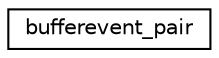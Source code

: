 digraph G
{
  edge [fontname="Helvetica",fontsize="10",labelfontname="Helvetica",labelfontsize="10"];
  node [fontname="Helvetica",fontsize="10",shape=record];
  rankdir="LR";
  Node1 [label="bufferevent_pair",height=0.2,width=0.4,color="black", fillcolor="white", style="filled",URL="$structbufferevent__pair.html"];
}
